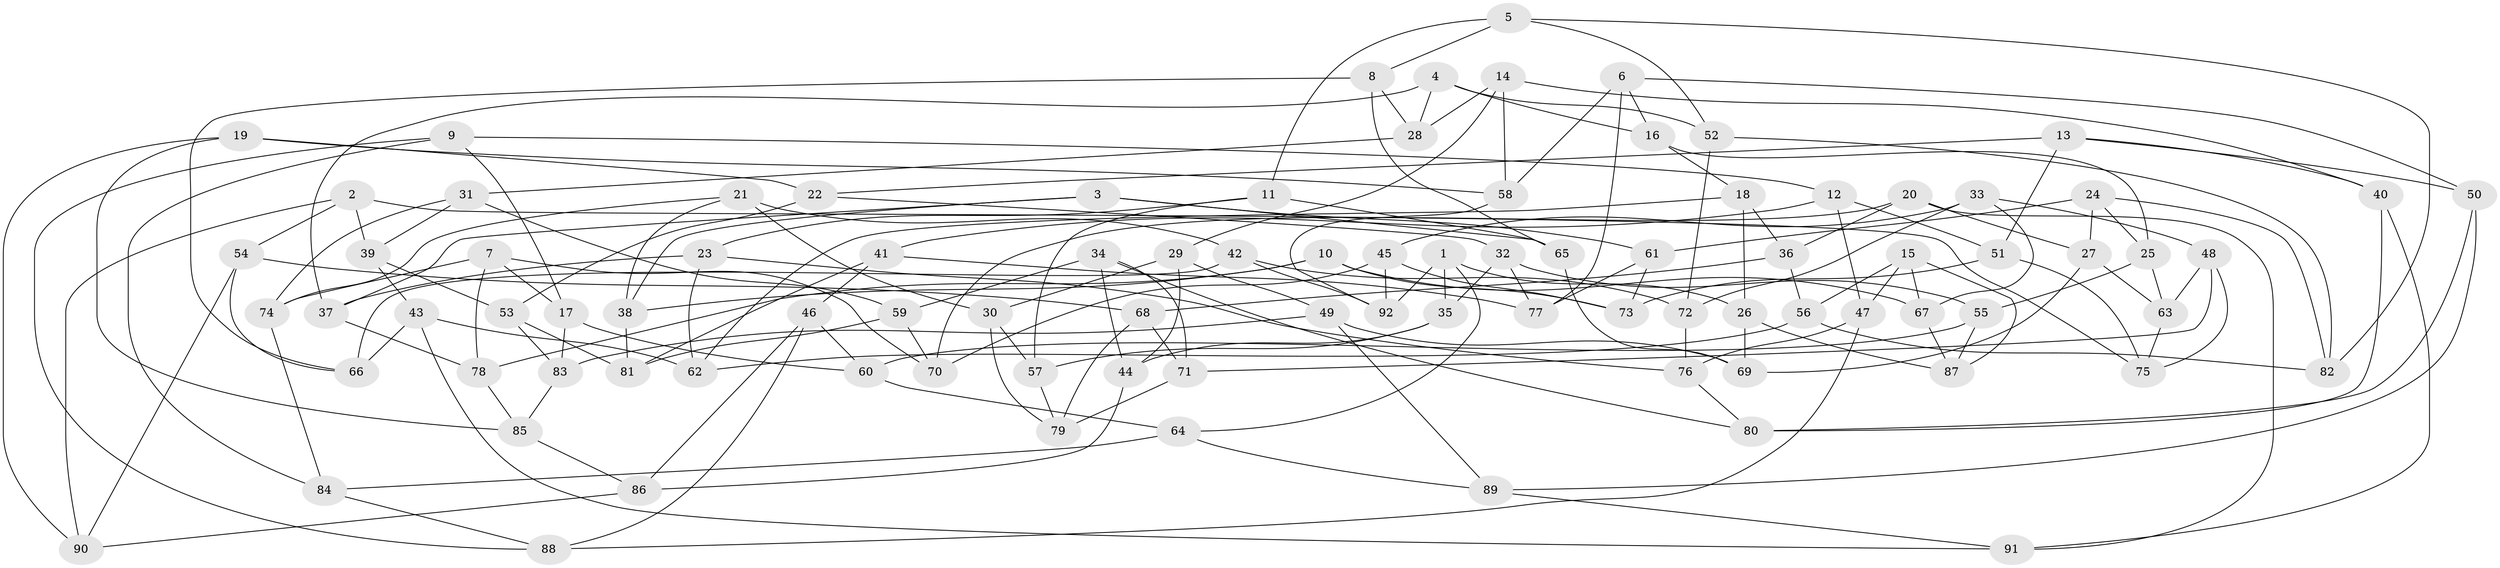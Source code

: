 // coarse degree distribution, {10: 0.08108108108108109, 7: 0.13513513513513514, 6: 0.10810810810810811, 8: 0.10810810810810811, 3: 0.10810810810810811, 11: 0.02702702702702703, 4: 0.3783783783783784, 5: 0.02702702702702703, 9: 0.02702702702702703}
// Generated by graph-tools (version 1.1) at 2025/53/03/04/25 22:53:48]
// undirected, 92 vertices, 184 edges
graph export_dot {
  node [color=gray90,style=filled];
  1;
  2;
  3;
  4;
  5;
  6;
  7;
  8;
  9;
  10;
  11;
  12;
  13;
  14;
  15;
  16;
  17;
  18;
  19;
  20;
  21;
  22;
  23;
  24;
  25;
  26;
  27;
  28;
  29;
  30;
  31;
  32;
  33;
  34;
  35;
  36;
  37;
  38;
  39;
  40;
  41;
  42;
  43;
  44;
  45;
  46;
  47;
  48;
  49;
  50;
  51;
  52;
  53;
  54;
  55;
  56;
  57;
  58;
  59;
  60;
  61;
  62;
  63;
  64;
  65;
  66;
  67;
  68;
  69;
  70;
  71;
  72;
  73;
  74;
  75;
  76;
  77;
  78;
  79;
  80;
  81;
  82;
  83;
  84;
  85;
  86;
  87;
  88;
  89;
  90;
  91;
  92;
  1 -- 64;
  1 -- 35;
  1 -- 26;
  1 -- 92;
  2 -- 75;
  2 -- 39;
  2 -- 90;
  2 -- 54;
  3 -- 61;
  3 -- 65;
  3 -- 38;
  3 -- 37;
  4 -- 28;
  4 -- 37;
  4 -- 52;
  4 -- 16;
  5 -- 52;
  5 -- 82;
  5 -- 11;
  5 -- 8;
  6 -- 77;
  6 -- 58;
  6 -- 50;
  6 -- 16;
  7 -- 74;
  7 -- 78;
  7 -- 70;
  7 -- 17;
  8 -- 66;
  8 -- 28;
  8 -- 65;
  9 -- 17;
  9 -- 84;
  9 -- 88;
  9 -- 12;
  10 -- 78;
  10 -- 38;
  10 -- 67;
  10 -- 73;
  11 -- 65;
  11 -- 57;
  11 -- 23;
  12 -- 41;
  12 -- 47;
  12 -- 51;
  13 -- 50;
  13 -- 40;
  13 -- 22;
  13 -- 51;
  14 -- 28;
  14 -- 58;
  14 -- 40;
  14 -- 29;
  15 -- 56;
  15 -- 47;
  15 -- 67;
  15 -- 87;
  16 -- 25;
  16 -- 18;
  17 -- 60;
  17 -- 83;
  18 -- 26;
  18 -- 36;
  18 -- 62;
  19 -- 22;
  19 -- 90;
  19 -- 58;
  19 -- 85;
  20 -- 36;
  20 -- 27;
  20 -- 91;
  20 -- 70;
  21 -- 42;
  21 -- 30;
  21 -- 74;
  21 -- 38;
  22 -- 32;
  22 -- 53;
  23 -- 76;
  23 -- 62;
  23 -- 37;
  24 -- 25;
  24 -- 82;
  24 -- 27;
  24 -- 61;
  25 -- 63;
  25 -- 55;
  26 -- 69;
  26 -- 87;
  27 -- 69;
  27 -- 63;
  28 -- 31;
  29 -- 49;
  29 -- 30;
  29 -- 44;
  30 -- 57;
  30 -- 79;
  31 -- 74;
  31 -- 39;
  31 -- 59;
  32 -- 77;
  32 -- 35;
  32 -- 55;
  33 -- 48;
  33 -- 45;
  33 -- 72;
  33 -- 67;
  34 -- 44;
  34 -- 71;
  34 -- 59;
  34 -- 80;
  35 -- 44;
  35 -- 57;
  36 -- 68;
  36 -- 56;
  37 -- 78;
  38 -- 81;
  39 -- 43;
  39 -- 53;
  40 -- 80;
  40 -- 91;
  41 -- 46;
  41 -- 81;
  41 -- 77;
  42 -- 66;
  42 -- 92;
  42 -- 72;
  43 -- 91;
  43 -- 66;
  43 -- 62;
  44 -- 86;
  45 -- 92;
  45 -- 73;
  45 -- 70;
  46 -- 60;
  46 -- 88;
  46 -- 86;
  47 -- 76;
  47 -- 88;
  48 -- 75;
  48 -- 71;
  48 -- 63;
  49 -- 83;
  49 -- 89;
  49 -- 69;
  50 -- 80;
  50 -- 89;
  51 -- 75;
  51 -- 73;
  52 -- 72;
  52 -- 82;
  53 -- 83;
  53 -- 81;
  54 -- 90;
  54 -- 66;
  54 -- 68;
  55 -- 60;
  55 -- 87;
  56 -- 62;
  56 -- 82;
  57 -- 79;
  58 -- 92;
  59 -- 81;
  59 -- 70;
  60 -- 64;
  61 -- 73;
  61 -- 77;
  63 -- 75;
  64 -- 89;
  64 -- 84;
  65 -- 69;
  67 -- 87;
  68 -- 79;
  68 -- 71;
  71 -- 79;
  72 -- 76;
  74 -- 84;
  76 -- 80;
  78 -- 85;
  83 -- 85;
  84 -- 88;
  85 -- 86;
  86 -- 90;
  89 -- 91;
}
